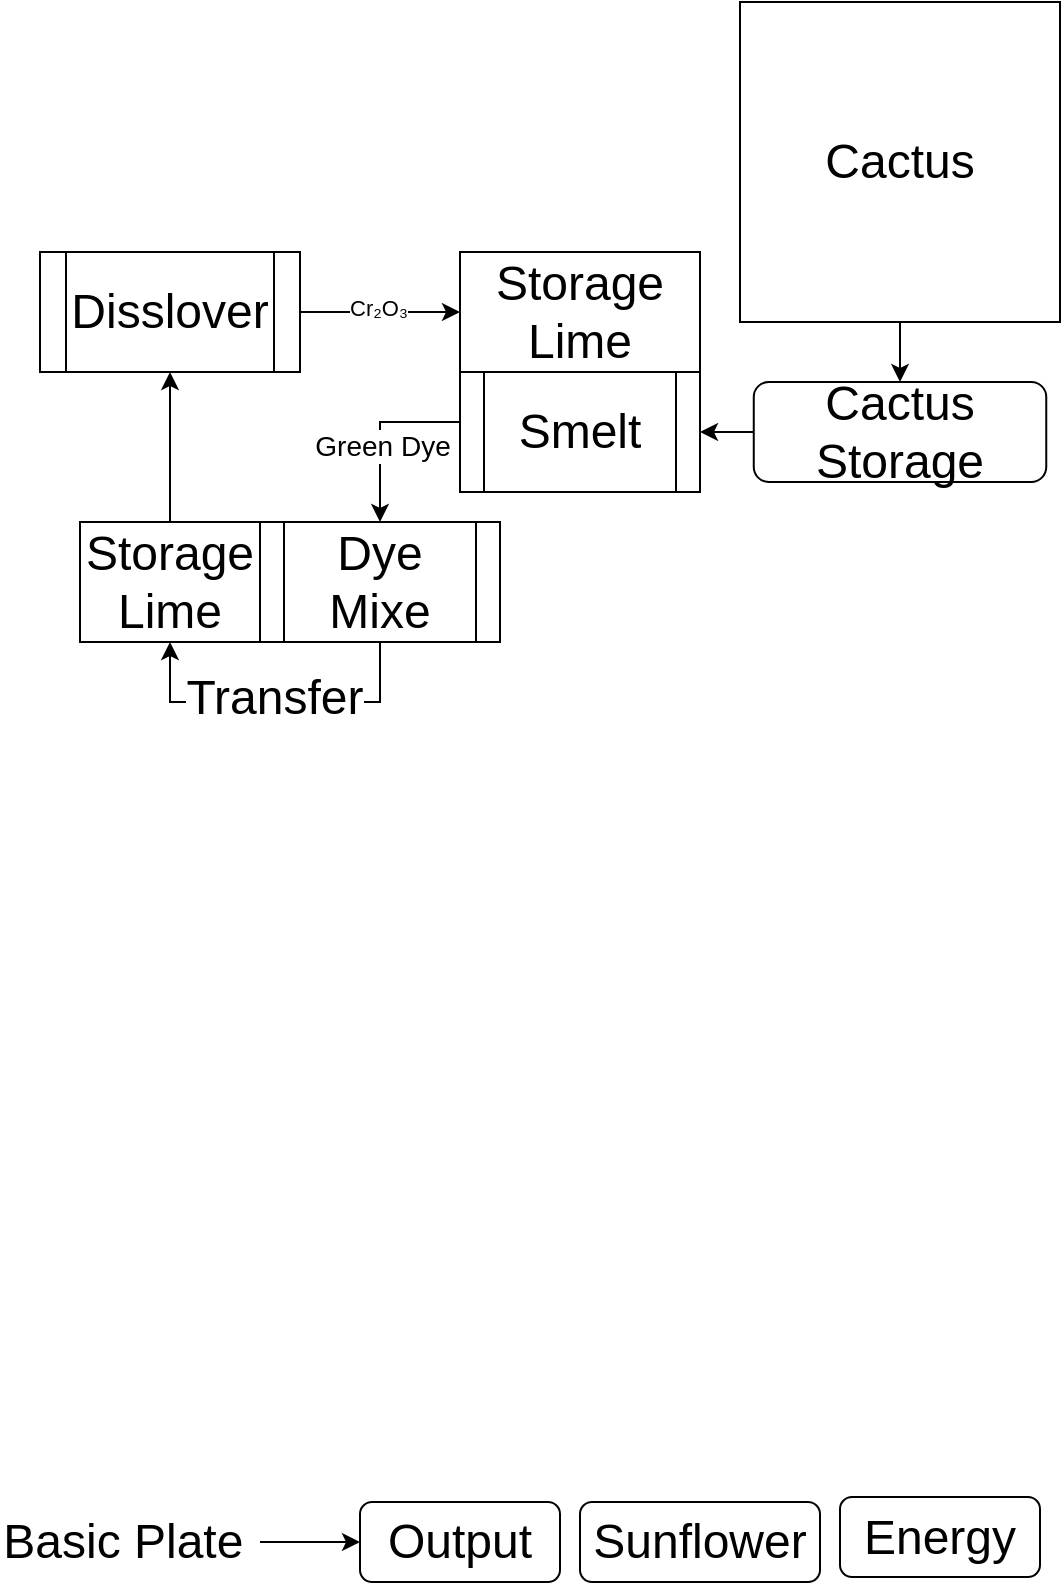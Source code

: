 <mxfile version="22.0.0" type="github">
  <diagram name="Page-1" id="ad2ugWRQlucctlsAGpi_">
    <mxGraphModel dx="375" dy="690" grid="1" gridSize="10" guides="1" tooltips="1" connect="1" arrows="1" fold="1" page="1" pageScale="1" pageWidth="840" pageHeight="800" math="0" shadow="0">
      <root>
        <mxCell id="0" />
        <mxCell id="1" parent="0" />
        <mxCell id="_jDwr9AOZ_unEEgHD4BI-2" value="&lt;font style=&quot;font-size: 24px;&quot;&gt;Energy&lt;/font&gt;" style="rounded=1;whiteSpace=wrap;html=1;strokeWidth=1;" vertex="1" parent="1">
          <mxGeometry x="730" y="747.5" width="100" height="40" as="geometry" />
        </mxCell>
        <mxCell id="_jDwr9AOZ_unEEgHD4BI-3" value="&lt;font style=&quot;font-size: 24px;&quot;&gt;Sunflower&lt;br&gt;&lt;/font&gt;" style="rounded=1;whiteSpace=wrap;html=1;strokeWidth=1;" vertex="1" parent="1">
          <mxGeometry x="600" y="750" width="120" height="40" as="geometry" />
        </mxCell>
        <mxCell id="_jDwr9AOZ_unEEgHD4BI-5" value="&lt;span style=&quot;font-size: 24px;&quot;&gt;Output&lt;/span&gt;" style="rounded=1;whiteSpace=wrap;html=1;strokeWidth=1;" vertex="1" parent="1">
          <mxGeometry x="490" y="750" width="100" height="40" as="geometry" />
        </mxCell>
        <mxCell id="_jDwr9AOZ_unEEgHD4BI-13" style="edgeStyle=orthogonalEdgeStyle;rounded=0;orthogonalLoop=1;jettySize=auto;html=1;entryX=0;entryY=0.5;entryDx=0;entryDy=0;" edge="1" parent="1" source="_jDwr9AOZ_unEEgHD4BI-6" target="_jDwr9AOZ_unEEgHD4BI-5">
          <mxGeometry relative="1" as="geometry" />
        </mxCell>
        <mxCell id="_jDwr9AOZ_unEEgHD4BI-6" value="&lt;font style=&quot;font-size: 24px;&quot;&gt;Basic Plate&amp;nbsp;&lt;/font&gt;" style="text;html=1;strokeColor=none;fillColor=none;align=center;verticalAlign=middle;whiteSpace=wrap;rounded=0;" vertex="1" parent="1">
          <mxGeometry x="310" y="752.5" width="130" height="35" as="geometry" />
        </mxCell>
        <mxCell id="_jDwr9AOZ_unEEgHD4BI-103" style="edgeStyle=orthogonalEdgeStyle;rounded=0;orthogonalLoop=1;jettySize=auto;html=1;entryX=0.5;entryY=0;entryDx=0;entryDy=0;" edge="1" parent="1" source="_jDwr9AOZ_unEEgHD4BI-101" target="_jDwr9AOZ_unEEgHD4BI-102">
          <mxGeometry relative="1" as="geometry" />
        </mxCell>
        <mxCell id="_jDwr9AOZ_unEEgHD4BI-101" value="&lt;font style=&quot;font-size: 24px;&quot;&gt;Cactus&lt;/font&gt;" style="whiteSpace=wrap;html=1;aspect=fixed;" vertex="1" parent="1">
          <mxGeometry x="680" width="160" height="160" as="geometry" />
        </mxCell>
        <mxCell id="_jDwr9AOZ_unEEgHD4BI-105" style="edgeStyle=orthogonalEdgeStyle;rounded=0;orthogonalLoop=1;jettySize=auto;html=1;entryX=1;entryY=0.5;entryDx=0;entryDy=0;" edge="1" parent="1" source="_jDwr9AOZ_unEEgHD4BI-102" target="_jDwr9AOZ_unEEgHD4BI-104">
          <mxGeometry relative="1" as="geometry" />
        </mxCell>
        <mxCell id="_jDwr9AOZ_unEEgHD4BI-102" value="&lt;font style=&quot;font-size: 24px;&quot;&gt;Cactus Storage&lt;/font&gt;" style="rounded=1;whiteSpace=wrap;html=1;" vertex="1" parent="1">
          <mxGeometry x="686.88" y="190" width="146.25" height="50" as="geometry" />
        </mxCell>
        <mxCell id="_jDwr9AOZ_unEEgHD4BI-109" style="edgeStyle=orthogonalEdgeStyle;rounded=0;orthogonalLoop=1;jettySize=auto;html=1;entryX=0.5;entryY=0;entryDx=0;entryDy=0;" edge="1" parent="1" source="_jDwr9AOZ_unEEgHD4BI-104" target="_jDwr9AOZ_unEEgHD4BI-112">
          <mxGeometry relative="1" as="geometry">
            <mxPoint x="500" y="260" as="targetPoint" />
            <Array as="points">
              <mxPoint x="500" y="210" />
            </Array>
          </mxGeometry>
        </mxCell>
        <mxCell id="_jDwr9AOZ_unEEgHD4BI-111" value="&lt;font style=&quot;font-size: 14px;&quot;&gt;Green Dye&lt;/font&gt;" style="edgeLabel;html=1;align=center;verticalAlign=middle;resizable=0;points=[];" vertex="1" connectable="0" parent="_jDwr9AOZ_unEEgHD4BI-109">
          <mxGeometry x="0.144" y="1" relative="1" as="geometry">
            <mxPoint as="offset" />
          </mxGeometry>
        </mxCell>
        <mxCell id="_jDwr9AOZ_unEEgHD4BI-104" value="&lt;font style=&quot;font-size: 24px;&quot;&gt;Smelt&lt;/font&gt;" style="shape=process;whiteSpace=wrap;html=1;backgroundOutline=1;" vertex="1" parent="1">
          <mxGeometry x="540" y="185" width="120" height="60" as="geometry" />
        </mxCell>
        <mxCell id="_jDwr9AOZ_unEEgHD4BI-118" style="edgeStyle=orthogonalEdgeStyle;rounded=0;orthogonalLoop=1;jettySize=auto;html=1;entryX=0.5;entryY=1;entryDx=0;entryDy=0;" edge="1" parent="1" source="_jDwr9AOZ_unEEgHD4BI-112" target="_jDwr9AOZ_unEEgHD4BI-113">
          <mxGeometry relative="1" as="geometry">
            <mxPoint x="500" y="360" as="targetPoint" />
            <Array as="points">
              <mxPoint x="500" y="350" />
              <mxPoint x="395" y="350" />
            </Array>
          </mxGeometry>
        </mxCell>
        <mxCell id="_jDwr9AOZ_unEEgHD4BI-120" value="&lt;span style=&quot;font-size: 24px;&quot;&gt;Transfer&lt;br&gt;&lt;/span&gt;" style="edgeLabel;html=1;align=center;verticalAlign=middle;resizable=0;points=[];" vertex="1" connectable="0" parent="_jDwr9AOZ_unEEgHD4BI-118">
          <mxGeometry x="0.009" y="-2" relative="1" as="geometry">
            <mxPoint as="offset" />
          </mxGeometry>
        </mxCell>
        <mxCell id="_jDwr9AOZ_unEEgHD4BI-112" value="&lt;font style=&quot;font-size: 24px;&quot;&gt;Dye Mixe&lt;/font&gt;" style="shape=process;whiteSpace=wrap;html=1;backgroundOutline=1;" vertex="1" parent="1">
          <mxGeometry x="440" y="260" width="120" height="60" as="geometry" />
        </mxCell>
        <mxCell id="_jDwr9AOZ_unEEgHD4BI-123" style="edgeStyle=orthogonalEdgeStyle;rounded=0;orthogonalLoop=1;jettySize=auto;html=1;entryX=0.5;entryY=1;entryDx=0;entryDy=0;" edge="1" parent="1" source="_jDwr9AOZ_unEEgHD4BI-113" target="_jDwr9AOZ_unEEgHD4BI-122">
          <mxGeometry relative="1" as="geometry" />
        </mxCell>
        <mxCell id="_jDwr9AOZ_unEEgHD4BI-113" value="&lt;font style=&quot;font-size: 24px;&quot;&gt;Storage Lime&lt;/font&gt;" style="rounded=0;whiteSpace=wrap;html=1;" vertex="1" parent="1">
          <mxGeometry x="350" y="260" width="90" height="60" as="geometry" />
        </mxCell>
        <mxCell id="_jDwr9AOZ_unEEgHD4BI-125" style="edgeStyle=orthogonalEdgeStyle;rounded=0;orthogonalLoop=1;jettySize=auto;html=1;entryX=0;entryY=0.5;entryDx=0;entryDy=0;" edge="1" parent="1" source="_jDwr9AOZ_unEEgHD4BI-122" target="_jDwr9AOZ_unEEgHD4BI-124">
          <mxGeometry relative="1" as="geometry" />
        </mxCell>
        <mxCell id="_jDwr9AOZ_unEEgHD4BI-127" value=" Cr₂O₃" style="edgeLabel;html=1;align=center;verticalAlign=middle;resizable=0;points=[];" vertex="1" connectable="0" parent="_jDwr9AOZ_unEEgHD4BI-125">
          <mxGeometry x="-0.027" y="2" relative="1" as="geometry">
            <mxPoint as="offset" />
          </mxGeometry>
        </mxCell>
        <mxCell id="_jDwr9AOZ_unEEgHD4BI-122" value="&lt;span style=&quot;font-size: 24px;&quot;&gt;Disslover&lt;br&gt;&lt;/span&gt;" style="shape=process;whiteSpace=wrap;html=1;backgroundOutline=1;" vertex="1" parent="1">
          <mxGeometry x="330" y="125" width="130" height="60" as="geometry" />
        </mxCell>
        <mxCell id="_jDwr9AOZ_unEEgHD4BI-124" value="&lt;font style=&quot;font-size: 24px;&quot;&gt;Storage Lime&lt;/font&gt;" style="rounded=0;whiteSpace=wrap;html=1;" vertex="1" parent="1">
          <mxGeometry x="540" y="125" width="120" height="60" as="geometry" />
        </mxCell>
      </root>
    </mxGraphModel>
  </diagram>
</mxfile>
